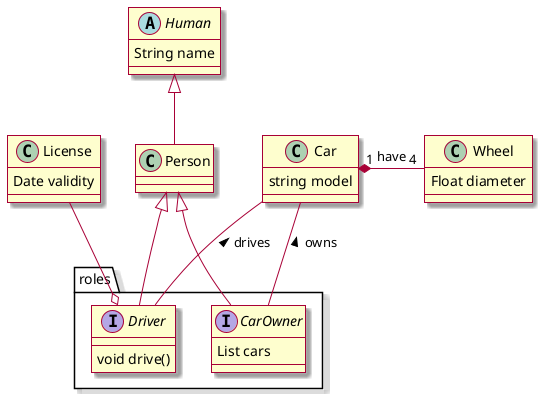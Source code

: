 @startuml
skin rose

class Car {
    string model
  
}

class Person {
 
}

class Wheel {
    Float diameter
}

package roles {
    interface Driver {
        void drive()
    }
    interface CarOwner {
        List cars
    }
}

abstract Human {
     String name
}

class License {
  Date validity
}

Car "1" *- "4" Wheel : have 
Car -- CarOwner : < owns

Human <|-- Person
Person <|-- Driver
Person <|-- CarOwner
License --o Driver

Driver - Car : drives >
@enduml
